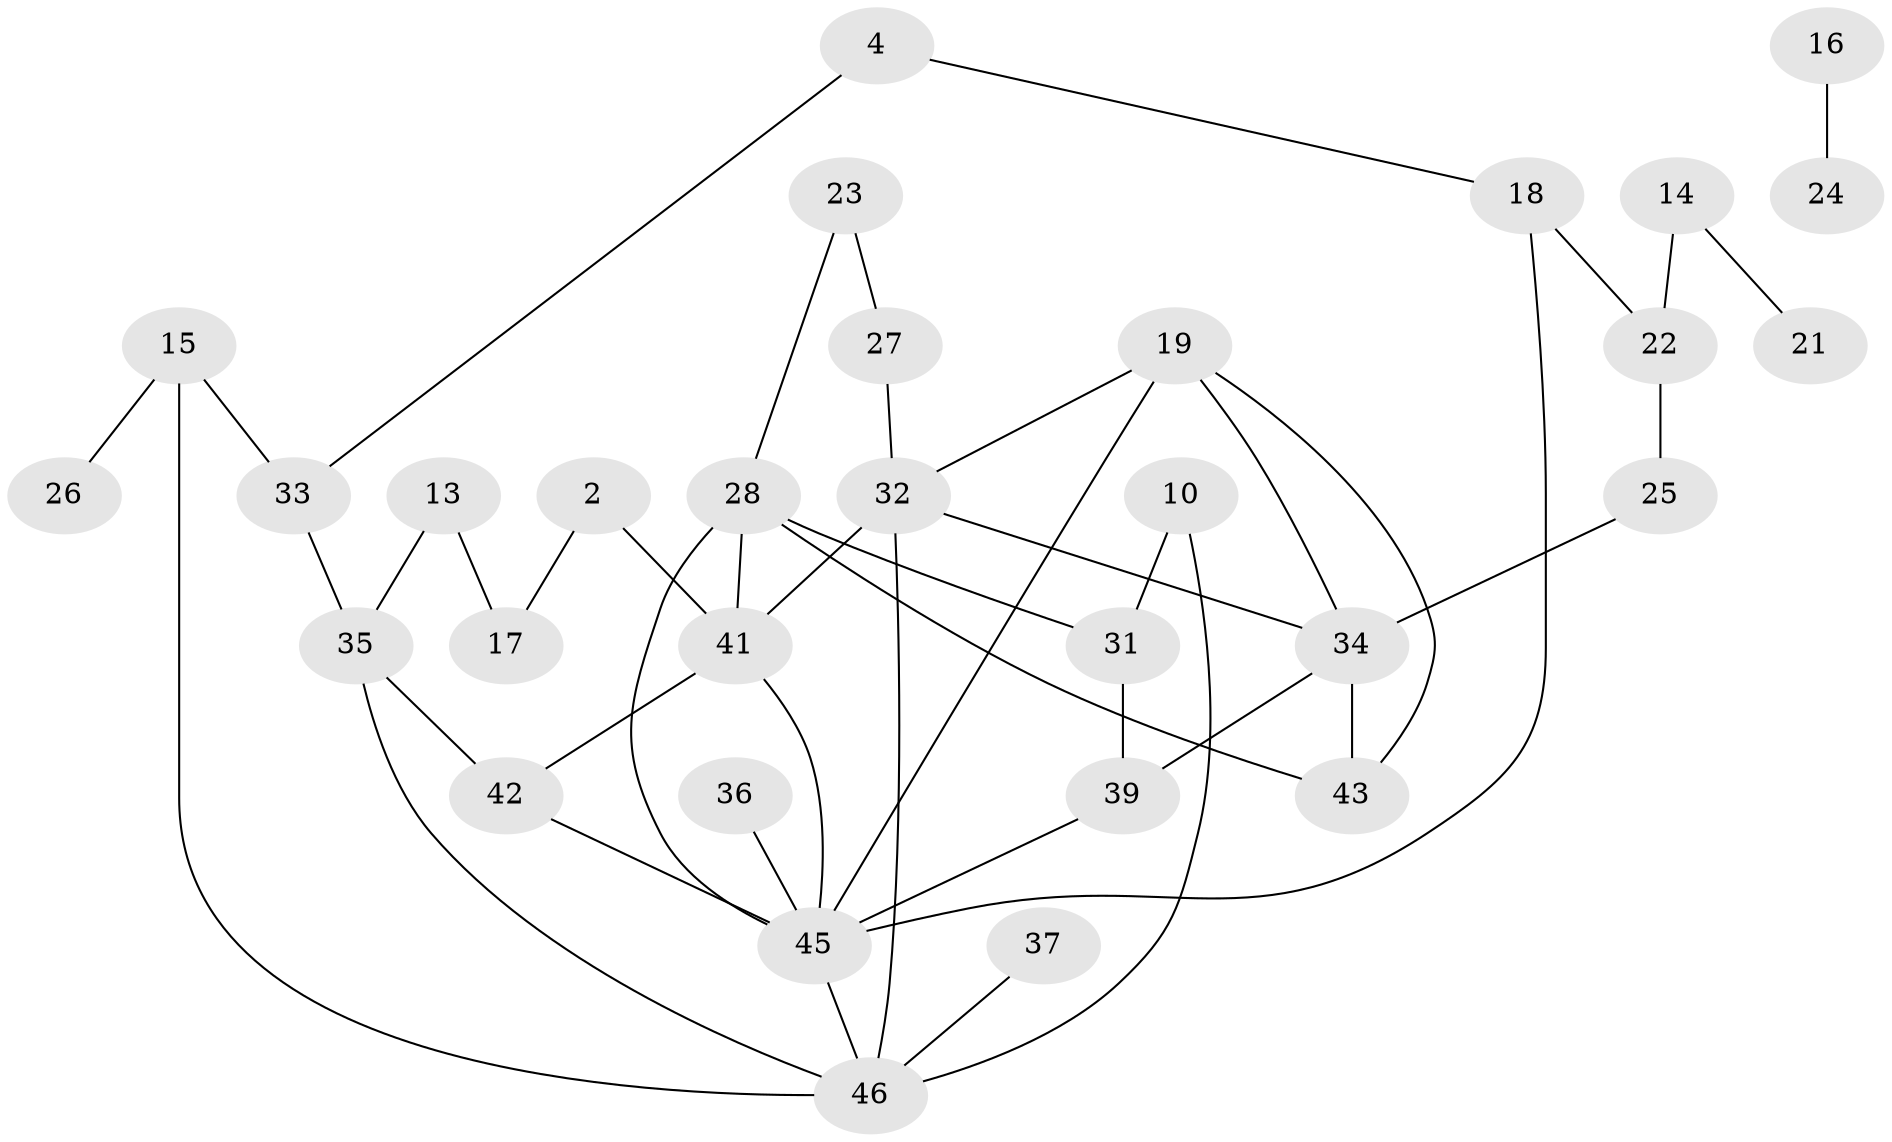 // original degree distribution, {1: 0.2391304347826087, 4: 0.09782608695652174, 2: 0.29347826086956524, 0: 0.14130434782608695, 3: 0.14130434782608695, 5: 0.07608695652173914, 6: 0.010869565217391304}
// Generated by graph-tools (version 1.1) at 2025/00/03/09/25 03:00:53]
// undirected, 31 vertices, 45 edges
graph export_dot {
graph [start="1"]
  node [color=gray90,style=filled];
  2;
  4;
  10;
  13;
  14;
  15;
  16;
  17;
  18;
  19;
  21;
  22;
  23;
  24;
  25;
  26;
  27;
  28;
  31;
  32;
  33;
  34;
  35;
  36;
  37;
  39;
  41;
  42;
  43;
  45;
  46;
  2 -- 17 [weight=1.0];
  2 -- 41 [weight=1.0];
  4 -- 18 [weight=1.0];
  4 -- 33 [weight=1.0];
  10 -- 31 [weight=1.0];
  10 -- 46 [weight=1.0];
  13 -- 17 [weight=1.0];
  13 -- 35 [weight=1.0];
  14 -- 21 [weight=1.0];
  14 -- 22 [weight=2.0];
  15 -- 26 [weight=1.0];
  15 -- 33 [weight=1.0];
  15 -- 46 [weight=1.0];
  16 -- 24 [weight=1.0];
  18 -- 22 [weight=1.0];
  18 -- 45 [weight=1.0];
  19 -- 32 [weight=1.0];
  19 -- 34 [weight=1.0];
  19 -- 43 [weight=1.0];
  19 -- 45 [weight=1.0];
  22 -- 25 [weight=1.0];
  23 -- 27 [weight=1.0];
  23 -- 28 [weight=1.0];
  25 -- 34 [weight=1.0];
  27 -- 32 [weight=1.0];
  28 -- 31 [weight=1.0];
  28 -- 41 [weight=1.0];
  28 -- 43 [weight=1.0];
  28 -- 45 [weight=1.0];
  31 -- 39 [weight=1.0];
  32 -- 34 [weight=1.0];
  32 -- 41 [weight=4.0];
  32 -- 46 [weight=1.0];
  33 -- 35 [weight=1.0];
  34 -- 39 [weight=1.0];
  34 -- 43 [weight=1.0];
  35 -- 42 [weight=1.0];
  35 -- 46 [weight=1.0];
  36 -- 45 [weight=1.0];
  37 -- 46 [weight=1.0];
  39 -- 45 [weight=1.0];
  41 -- 42 [weight=1.0];
  41 -- 45 [weight=1.0];
  42 -- 45 [weight=1.0];
  45 -- 46 [weight=1.0];
}
